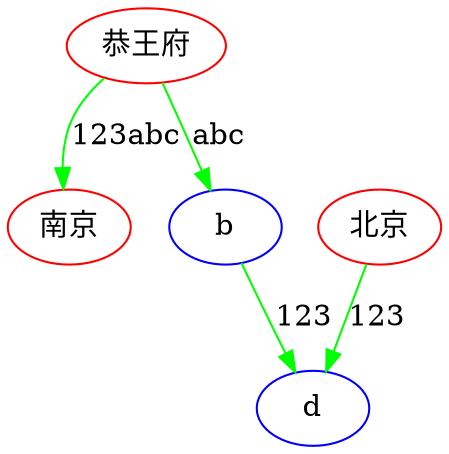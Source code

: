 digraph 202022416639101968 {
	a [label="恭王府" color=red fontname=FangSong]
	a [label="恭王府" color=red fontname=FangSong]
	e [label="南京" color=red fontname=FangSong]
	a -> e [label="123abc" color=green]
	b [color=blue]
	c [label="北京" color=red fontname=FangSong]
	d [color=blue]
	a -> b [label=abc color=green]
	c -> d [label=123 color=green]
	b -> d [label=123 color=green]
}
